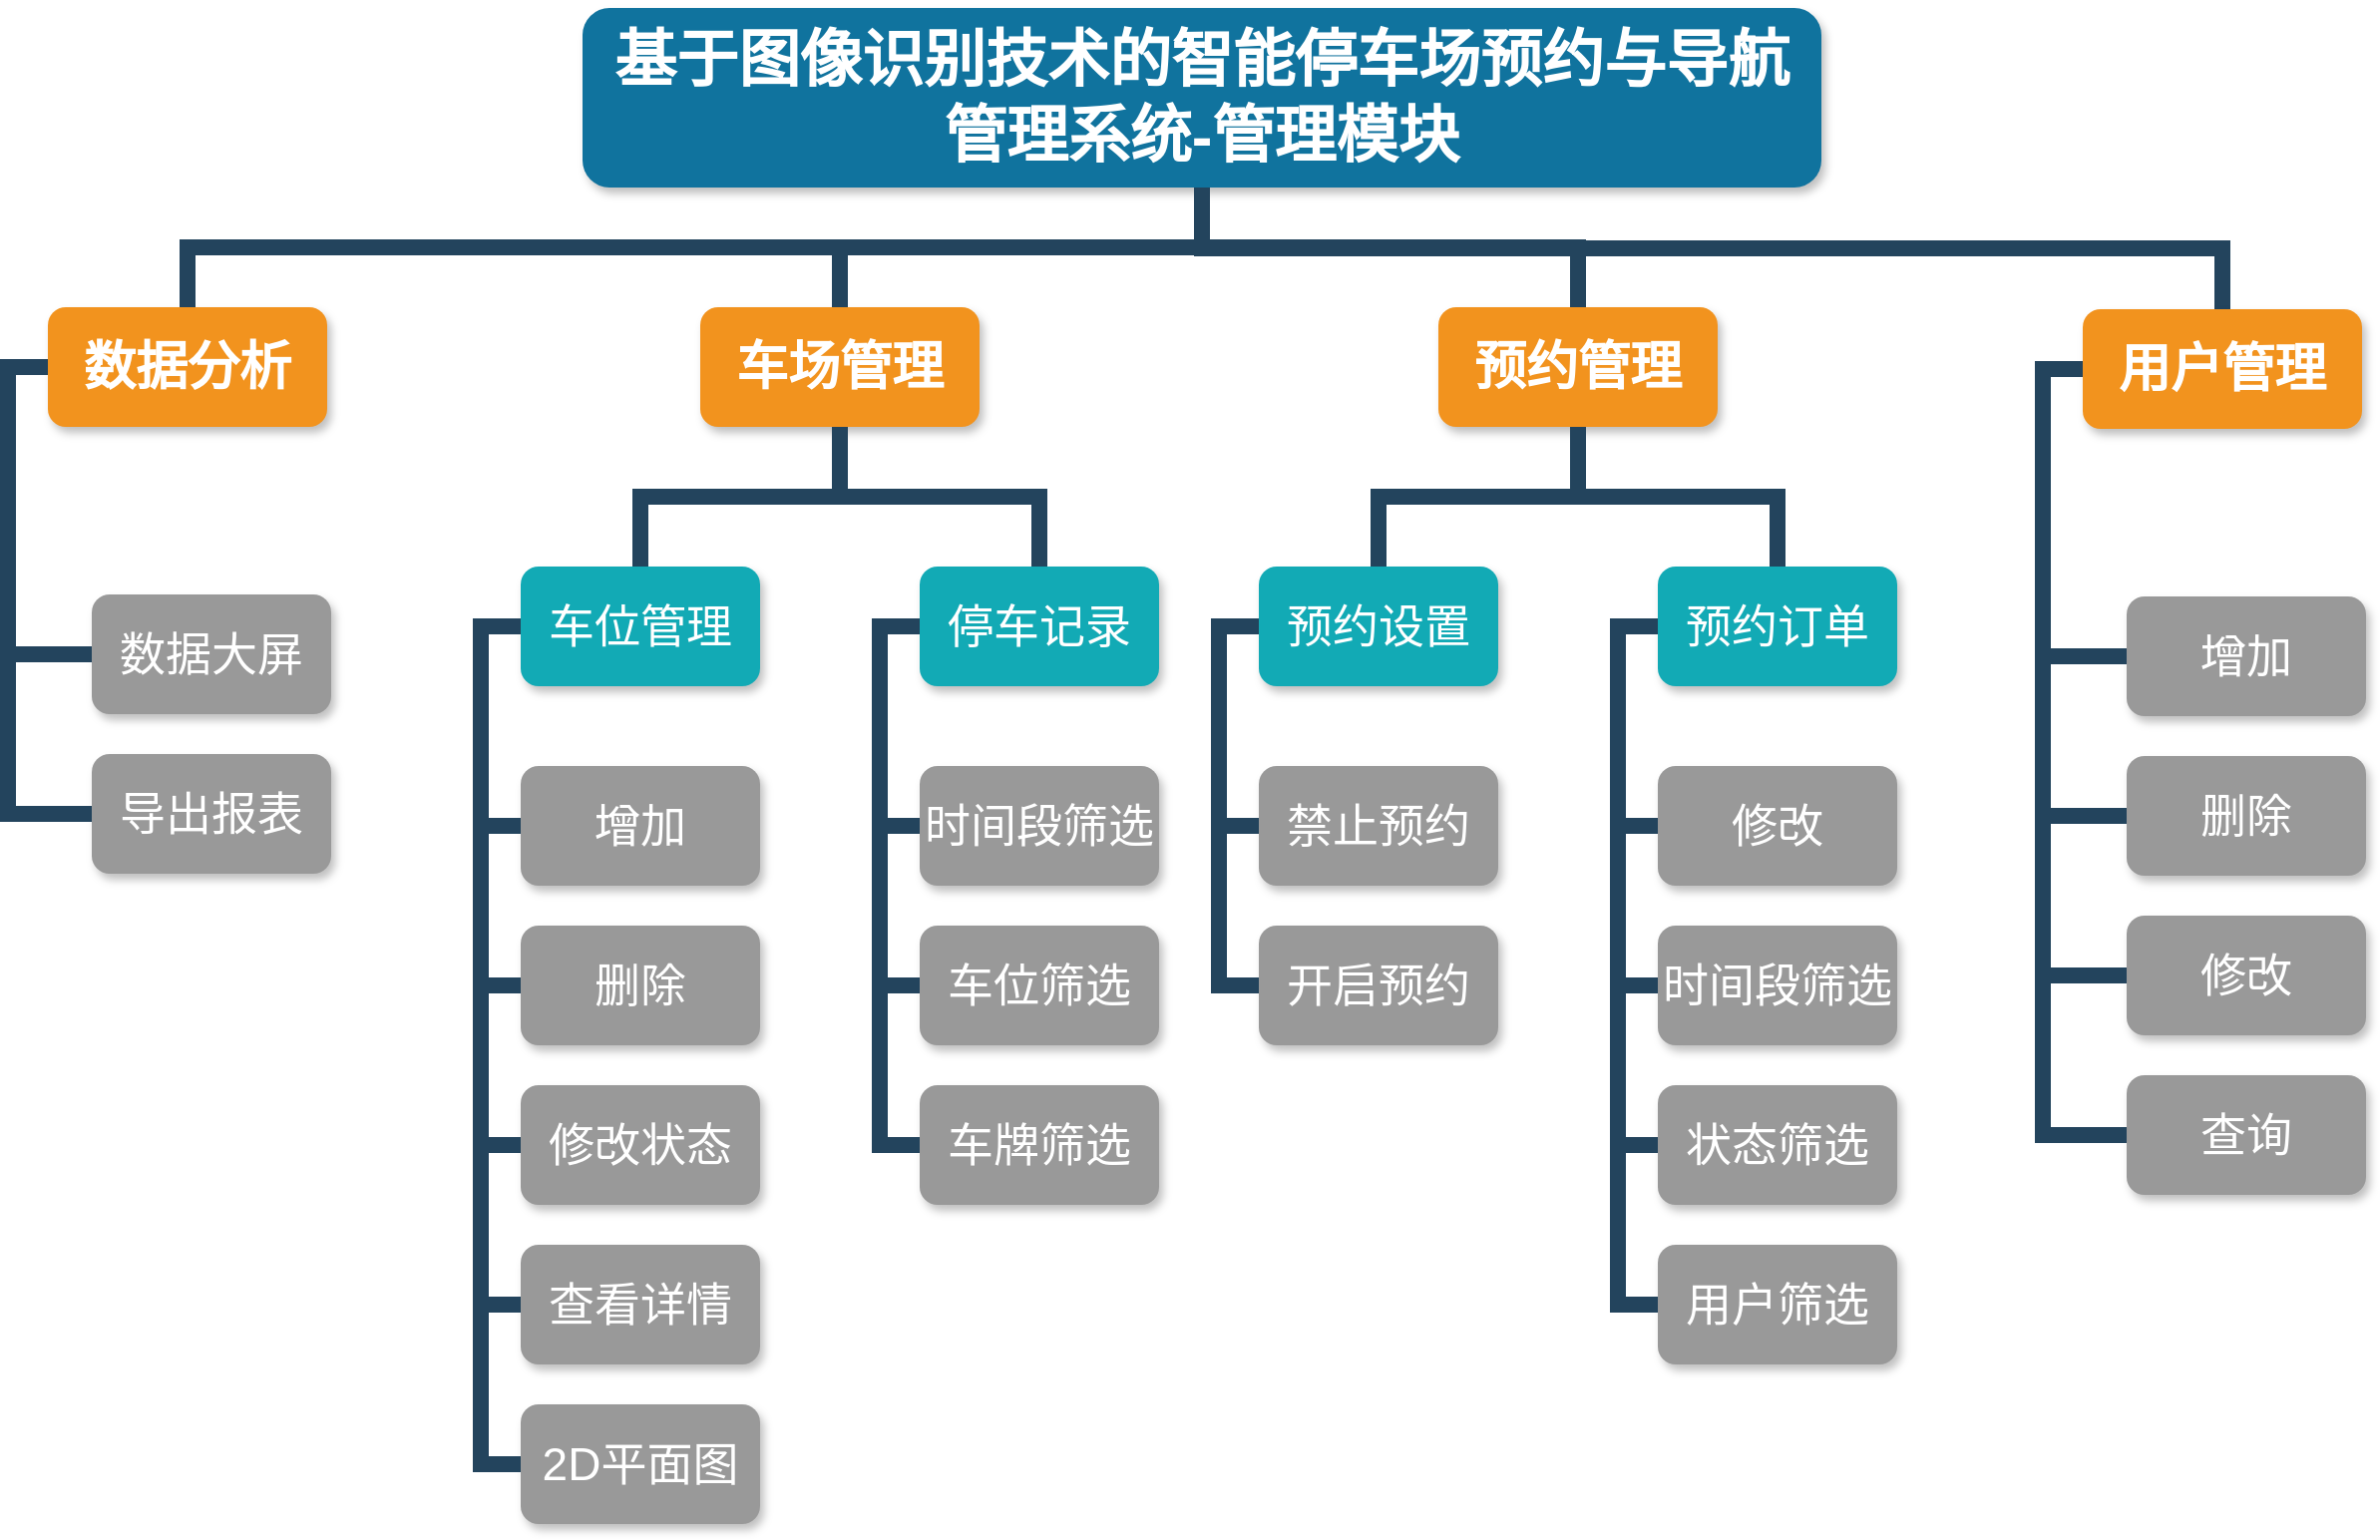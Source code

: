 <mxfile version="24.4.0" type="github">
  <diagram name="Page-1" id="64c3da0e-402f-94eb-ee01-a36477274f13">
    <mxGraphModel dx="1818" dy="1049" grid="0" gridSize="10" guides="1" tooltips="1" connect="1" arrows="1" fold="1" page="0" pageScale="1" pageWidth="1169" pageHeight="826" background="none" math="0" shadow="0">
      <root>
        <mxCell id="0" />
        <mxCell id="1" parent="0" />
        <mxCell id="2" value="基于图像识别技术的智能停车场预约与导航管理系统-管理模块" style="whiteSpace=wrap;rounded=1;shadow=1;fillColor=#10739E;strokeColor=none;fontColor=#FFFFFF;fontStyle=1;fontSize=31;" parent="1" vertex="1">
          <mxGeometry x="841" y="20" width="621" height="90" as="geometry" />
        </mxCell>
        <mxCell id="4" value="数据分析" style="whiteSpace=wrap;rounded=1;fillColor=#F2931E;strokeColor=none;shadow=1;fontColor=#FFFFFF;fontStyle=1;fontSize=26;" parent="1" vertex="1">
          <mxGeometry x="573" y="170.0" width="140" height="60" as="geometry" />
        </mxCell>
        <mxCell id="6" value="车场管理" style="whiteSpace=wrap;rounded=1;fillColor=#F2931E;strokeColor=none;shadow=1;fontColor=#FFFFFF;fontStyle=1;fontSize=26;" parent="1" vertex="1">
          <mxGeometry x="900" y="170.0" width="140" height="60" as="geometry" />
        </mxCell>
        <mxCell id="7" value="预约管理" style="whiteSpace=wrap;rounded=1;fillColor=#F2931E;strokeColor=none;shadow=1;fontColor=#FFFFFF;fontStyle=1;fontSize=26;" parent="1" vertex="1">
          <mxGeometry x="1270" y="170.0" width="140" height="60" as="geometry" />
        </mxCell>
        <mxCell id="45" value="数据大屏" style="whiteSpace=wrap;rounded=1;fillColor=#999999;strokeColor=none;shadow=1;fontColor=#FFFFFF;fontStyle=0;fontSize=23;" parent="1" vertex="1">
          <mxGeometry x="595.0" y="314.0" width="120" height="60" as="geometry" />
        </mxCell>
        <mxCell id="46" value="导出报表" style="whiteSpace=wrap;rounded=1;fillColor=#999999;strokeColor=none;shadow=1;fontColor=#FFFFFF;fontStyle=0;fontSize=23;" parent="1" vertex="1">
          <mxGeometry x="595.0" y="394.0" width="120" height="60" as="geometry" />
        </mxCell>
        <mxCell id="118" value="" style="edgeStyle=elbowEdgeStyle;elbow=horizontal;rounded=0;fontColor=#000000;endArrow=none;endFill=0;strokeWidth=8;strokeColor=#23445D;exitX=0;exitY=0.5;exitDx=0;exitDy=0;" parent="1" source="4" target="45" edge="1">
          <mxGeometry width="100" height="100" relative="1" as="geometry">
            <mxPoint x="595" y="244.0" as="sourcePoint" />
            <mxPoint x="585.0" y="344" as="targetPoint" />
            <Array as="points">
              <mxPoint x="553" y="280" />
            </Array>
          </mxGeometry>
        </mxCell>
        <mxCell id="119" value="" style="edgeStyle=elbowEdgeStyle;elbow=horizontal;rounded=0;fontColor=#000000;endArrow=none;endFill=0;strokeWidth=8;strokeColor=#23445D;" parent="1" target="46" edge="1">
          <mxGeometry width="100" height="100" relative="1" as="geometry">
            <mxPoint x="563" y="200" as="sourcePoint" />
            <mxPoint x="585.0" y="424" as="targetPoint" />
            <Array as="points">
              <mxPoint x="553" y="320" />
            </Array>
          </mxGeometry>
        </mxCell>
        <mxCell id="133" value="车位管理" style="whiteSpace=wrap;rounded=1;fillColor=#12AAB5;strokeColor=none;shadow=1;fontColor=#FFFFFF;fontSize=23;" parent="1" vertex="1">
          <mxGeometry x="810.0" y="300.0" width="120" height="60" as="geometry" />
        </mxCell>
        <mxCell id="134" value="停车记录" style="whiteSpace=wrap;rounded=1;fillColor=#12AAB5;strokeColor=none;shadow=1;fontColor=#FFFFFF;fontSize=23;" parent="1" vertex="1">
          <mxGeometry x="1010.0" y="300.0" width="120" height="60" as="geometry" />
        </mxCell>
        <mxCell id="135" value="增加" style="whiteSpace=wrap;rounded=1;fillColor=#999999;strokeColor=none;shadow=1;fontColor=#FFFFFF;fontStyle=0;fontSize=23;" parent="1" vertex="1">
          <mxGeometry x="810.0" y="400.0" width="120" height="60" as="geometry" />
        </mxCell>
        <mxCell id="136" value="删除" style="whiteSpace=wrap;rounded=1;fillColor=#999999;strokeColor=none;shadow=1;fontColor=#FFFFFF;fontStyle=0;fontSize=23;" parent="1" vertex="1">
          <mxGeometry x="810.0" y="480.0" width="120" height="60" as="geometry" />
        </mxCell>
        <mxCell id="137" value="修改状态" style="whiteSpace=wrap;rounded=1;fillColor=#999999;strokeColor=none;shadow=1;fontColor=#FFFFFF;fontStyle=0;fontSize=23;" parent="1" vertex="1">
          <mxGeometry x="810.0" y="560.0" width="120" height="60" as="geometry" />
        </mxCell>
        <mxCell id="138" value="查看详情" style="whiteSpace=wrap;rounded=1;fillColor=#999999;strokeColor=none;shadow=1;fontColor=#FFFFFF;fontStyle=0;fontSize=23;" parent="1" vertex="1">
          <mxGeometry x="810" y="640.0" width="120" height="60" as="geometry" />
        </mxCell>
        <mxCell id="139" value="2D平面图" style="whiteSpace=wrap;rounded=1;fillColor=#999999;strokeColor=none;shadow=1;fontColor=#FFFFFF;fontStyle=0;fontSize=23;" parent="1" vertex="1">
          <mxGeometry x="810.0" y="720.0" width="120" height="60" as="geometry" />
        </mxCell>
        <mxCell id="140" value="时间段筛选" style="whiteSpace=wrap;rounded=1;fillColor=#999999;strokeColor=none;shadow=1;fontColor=#FFFFFF;fontStyle=0;fontSize=23;" parent="1" vertex="1">
          <mxGeometry x="1010.0" y="400.0" width="120" height="60" as="geometry" />
        </mxCell>
        <mxCell id="141" value="车位筛选" style="whiteSpace=wrap;rounded=1;fillColor=#999999;strokeColor=none;shadow=1;fontColor=#FFFFFF;fontStyle=0;fontSize=23;" parent="1" vertex="1">
          <mxGeometry x="1010.0" y="480.0" width="120" height="60" as="geometry" />
        </mxCell>
        <mxCell id="142" value="车牌筛选" style="whiteSpace=wrap;rounded=1;fillColor=#999999;strokeColor=none;shadow=1;fontColor=#FFFFFF;fontStyle=0;fontSize=23;" parent="1" vertex="1">
          <mxGeometry x="1010.0" y="560.0" width="120" height="60" as="geometry" />
        </mxCell>
        <mxCell id="145" value="" style="edgeStyle=elbowEdgeStyle;elbow=horizontal;rounded=0;fontColor=#000000;endArrow=none;endFill=0;strokeWidth=8;strokeColor=#23445D;fontSize=23;" parent="1" source="133" target="135" edge="1">
          <mxGeometry width="100" height="100" relative="1" as="geometry">
            <mxPoint x="790" y="330.0" as="sourcePoint" />
            <mxPoint x="800.0" y="430" as="targetPoint" />
            <Array as="points">
              <mxPoint x="790" y="380" />
            </Array>
          </mxGeometry>
        </mxCell>
        <mxCell id="146" value="" style="edgeStyle=elbowEdgeStyle;elbow=horizontal;rounded=0;fontColor=#000000;endArrow=none;endFill=0;strokeWidth=8;strokeColor=#23445D;fontSize=23;" parent="1" source="133" target="136" edge="1">
          <mxGeometry width="100" height="100" relative="1" as="geometry">
            <mxPoint x="800" y="330" as="sourcePoint" />
            <mxPoint x="800.0" y="510" as="targetPoint" />
            <Array as="points">
              <mxPoint x="790" y="420" />
            </Array>
          </mxGeometry>
        </mxCell>
        <mxCell id="147" value="" style="edgeStyle=elbowEdgeStyle;elbow=horizontal;rounded=0;fontColor=#000000;endArrow=none;endFill=0;strokeWidth=8;strokeColor=#23445D;fontSize=23;" parent="1" source="133" target="139" edge="1">
          <mxGeometry width="100" height="100" relative="1" as="geometry">
            <mxPoint x="800" y="330" as="sourcePoint" />
            <mxPoint x="800" y="750" as="targetPoint" />
            <Array as="points">
              <mxPoint x="790" y="550" />
            </Array>
          </mxGeometry>
        </mxCell>
        <mxCell id="148" value="" style="edgeStyle=elbowEdgeStyle;elbow=horizontal;rounded=0;fontColor=#000000;endArrow=none;endFill=0;strokeWidth=8;strokeColor=#23445D;fontSize=23;" parent="1" source="133" target="138" edge="1">
          <mxGeometry width="100" height="100" relative="1" as="geometry">
            <mxPoint x="800" y="330" as="sourcePoint" />
            <mxPoint x="800" y="670" as="targetPoint" />
            <Array as="points">
              <mxPoint x="790" y="500" />
            </Array>
          </mxGeometry>
        </mxCell>
        <mxCell id="149" value="" style="edgeStyle=elbowEdgeStyle;elbow=horizontal;rounded=0;fontColor=#000000;endArrow=none;endFill=0;strokeWidth=8;strokeColor=#23445D;fontSize=23;" parent="1" source="133" target="137" edge="1">
          <mxGeometry width="100" height="100" relative="1" as="geometry">
            <mxPoint x="800" y="330" as="sourcePoint" />
            <mxPoint x="800.0" y="590" as="targetPoint" />
            <Array as="points">
              <mxPoint x="790" y="470" />
            </Array>
          </mxGeometry>
        </mxCell>
        <mxCell id="150" value="" style="edgeStyle=elbowEdgeStyle;elbow=horizontal;rounded=0;fontColor=#000000;endArrow=none;endFill=0;strokeWidth=8;strokeColor=#23445D;fontSize=23;" parent="1" source="134" target="140" edge="1">
          <mxGeometry width="100" height="100" relative="1" as="geometry">
            <mxPoint x="980" y="330.0" as="sourcePoint" />
            <mxPoint x="990.0" y="430" as="targetPoint" />
            <Array as="points">
              <mxPoint x="990" y="380" />
            </Array>
          </mxGeometry>
        </mxCell>
        <mxCell id="151" value="" style="edgeStyle=elbowEdgeStyle;elbow=horizontal;rounded=0;fontColor=#000000;endArrow=none;endFill=0;strokeWidth=8;strokeColor=#23445D;fontSize=23;" parent="1" source="134" target="141" edge="1">
          <mxGeometry width="100" height="100" relative="1" as="geometry">
            <mxPoint x="990" y="330" as="sourcePoint" />
            <mxPoint x="990.0" y="510" as="targetPoint" />
            <Array as="points">
              <mxPoint x="990" y="420" />
            </Array>
          </mxGeometry>
        </mxCell>
        <mxCell id="154" value="" style="edgeStyle=elbowEdgeStyle;elbow=horizontal;rounded=0;fontColor=#000000;endArrow=none;endFill=0;strokeWidth=8;strokeColor=#23445D;fontSize=23;" parent="1" source="134" target="142" edge="1">
          <mxGeometry width="100" height="100" relative="1" as="geometry">
            <mxPoint x="990" y="330" as="sourcePoint" />
            <mxPoint x="990.0" y="590" as="targetPoint" />
            <Array as="points">
              <mxPoint x="990" y="470" />
            </Array>
          </mxGeometry>
        </mxCell>
        <mxCell id="155" value="预约设置" style="whiteSpace=wrap;rounded=1;fillColor=#12AAB5;strokeColor=none;shadow=1;fontColor=#FFFFFF;fontSize=23;" parent="1" vertex="1">
          <mxGeometry x="1180.0" y="300.0" width="120" height="60" as="geometry" />
        </mxCell>
        <mxCell id="156" value="预约订单" style="whiteSpace=wrap;rounded=1;fillColor=#12AAB5;strokeColor=none;shadow=1;fontColor=#FFFFFF;fontSize=23;" parent="1" vertex="1">
          <mxGeometry x="1380.0" y="300.0" width="120" height="60" as="geometry" />
        </mxCell>
        <mxCell id="157" value="禁止预约" style="whiteSpace=wrap;rounded=1;fillColor=#999999;strokeColor=none;shadow=1;fontColor=#FFFFFF;fontStyle=0;fontSize=23;" parent="1" vertex="1">
          <mxGeometry x="1180.0" y="400.0" width="120" height="60" as="geometry" />
        </mxCell>
        <mxCell id="158" value="开启预约" style="whiteSpace=wrap;rounded=1;fillColor=#999999;strokeColor=none;shadow=1;fontColor=#FFFFFF;fontStyle=0;fontSize=23;" parent="1" vertex="1">
          <mxGeometry x="1180" y="480.0" width="120" height="60" as="geometry" />
        </mxCell>
        <mxCell id="162" value="修改" style="whiteSpace=wrap;rounded=1;fillColor=#999999;strokeColor=none;shadow=1;fontColor=#FFFFFF;fontStyle=0;fontSize=23;" parent="1" vertex="1">
          <mxGeometry x="1380.0" y="400.0" width="120" height="60" as="geometry" />
        </mxCell>
        <mxCell id="163" value="时间段筛选" style="whiteSpace=wrap;rounded=1;fillColor=#999999;strokeColor=none;shadow=1;fontColor=#FFFFFF;fontStyle=0;fontSize=23;" parent="1" vertex="1">
          <mxGeometry x="1380.0" y="480.0" width="120" height="60" as="geometry" />
        </mxCell>
        <mxCell id="164" value="状态筛选" style="whiteSpace=wrap;rounded=1;fillColor=#999999;strokeColor=none;shadow=1;fontColor=#FFFFFF;fontStyle=0;fontSize=23;" parent="1" vertex="1">
          <mxGeometry x="1380.0" y="560.0" width="120" height="60" as="geometry" />
        </mxCell>
        <mxCell id="165" value="用户筛选" style="whiteSpace=wrap;rounded=1;fillColor=#999999;strokeColor=none;shadow=1;fontColor=#FFFFFF;fontStyle=0;fontSize=23;" parent="1" vertex="1">
          <mxGeometry x="1380.0" y="640.0" width="120" height="60" as="geometry" />
        </mxCell>
        <mxCell id="167" value="" style="edgeStyle=elbowEdgeStyle;elbow=horizontal;rounded=0;fontColor=#000000;endArrow=none;endFill=0;strokeWidth=8;strokeColor=#23445D;fontSize=23;" parent="1" source="155" target="157" edge="1">
          <mxGeometry width="100" height="100" relative="1" as="geometry">
            <mxPoint x="1160" y="330.0" as="sourcePoint" />
            <mxPoint x="1170.0" y="430.0" as="targetPoint" />
            <Array as="points">
              <mxPoint x="1160" y="380.0" />
            </Array>
          </mxGeometry>
        </mxCell>
        <mxCell id="168" value="" style="edgeStyle=elbowEdgeStyle;elbow=horizontal;rounded=0;fontColor=#000000;endArrow=none;endFill=0;strokeWidth=8;strokeColor=#23445D;fontSize=23;" parent="1" source="155" target="158" edge="1">
          <mxGeometry width="100" height="100" relative="1" as="geometry">
            <mxPoint x="1170" y="330.0" as="sourcePoint" />
            <mxPoint x="1170.0" y="510.0" as="targetPoint" />
            <Array as="points">
              <mxPoint x="1160" y="420.0" />
            </Array>
          </mxGeometry>
        </mxCell>
        <mxCell id="172" value="" style="edgeStyle=elbowEdgeStyle;elbow=horizontal;rounded=0;fontColor=#000000;endArrow=none;endFill=0;strokeWidth=8;strokeColor=#23445D;fontSize=23;" parent="1" source="156" target="162" edge="1">
          <mxGeometry width="100" height="100" relative="1" as="geometry">
            <mxPoint x="1350" y="330.0" as="sourcePoint" />
            <mxPoint x="1360.0" y="430.0" as="targetPoint" />
            <Array as="points">
              <mxPoint x="1360" y="380.0" />
            </Array>
          </mxGeometry>
        </mxCell>
        <mxCell id="173" value="" style="edgeStyle=elbowEdgeStyle;elbow=horizontal;rounded=0;fontColor=#000000;endArrow=none;endFill=0;strokeWidth=8;strokeColor=#23445D;fontSize=23;" parent="1" source="156" target="163" edge="1">
          <mxGeometry width="100" height="100" relative="1" as="geometry">
            <mxPoint x="1360" y="330.0" as="sourcePoint" />
            <mxPoint x="1360.0" y="510.0" as="targetPoint" />
            <Array as="points">
              <mxPoint x="1360" y="420.0" />
            </Array>
          </mxGeometry>
        </mxCell>
        <mxCell id="175" value="" style="edgeStyle=elbowEdgeStyle;elbow=horizontal;rounded=0;fontColor=#000000;endArrow=none;endFill=0;strokeWidth=8;strokeColor=#23445D;fontSize=23;" parent="1" source="156" target="165" edge="1">
          <mxGeometry width="100" height="100" relative="1" as="geometry">
            <mxPoint x="1360" y="330.0" as="sourcePoint" />
            <mxPoint x="1360" y="670.0" as="targetPoint" />
            <Array as="points">
              <mxPoint x="1360" y="500.0" />
            </Array>
          </mxGeometry>
        </mxCell>
        <mxCell id="176" value="" style="edgeStyle=elbowEdgeStyle;elbow=horizontal;rounded=0;fontColor=#000000;endArrow=none;endFill=0;strokeWidth=8;strokeColor=#23445D;fontSize=23;" parent="1" source="156" target="164" edge="1">
          <mxGeometry width="100" height="100" relative="1" as="geometry">
            <mxPoint x="1360" y="330.0" as="sourcePoint" />
            <mxPoint x="1360.0" y="590.0" as="targetPoint" />
            <Array as="points">
              <mxPoint x="1360" y="470.0" />
            </Array>
          </mxGeometry>
        </mxCell>
        <mxCell id="221" value="" style="edgeStyle=elbowEdgeStyle;elbow=vertical;rounded=0;fontColor=#000000;endArrow=none;endFill=0;strokeWidth=8;strokeColor=#23445D;" parent="1" source="6" target="133" edge="1">
          <mxGeometry width="100" height="100" relative="1" as="geometry">
            <mxPoint x="780" y="270" as="sourcePoint" />
            <mxPoint x="880" y="170" as="targetPoint" />
          </mxGeometry>
        </mxCell>
        <mxCell id="222" value="" style="edgeStyle=elbowEdgeStyle;elbow=vertical;rounded=0;fontColor=#000000;endArrow=none;endFill=0;strokeWidth=8;strokeColor=#23445D;" parent="1" source="6" target="134" edge="1">
          <mxGeometry width="100" height="100" relative="1" as="geometry">
            <mxPoint x="1030" y="280" as="sourcePoint" />
            <mxPoint x="1130" y="180" as="targetPoint" />
          </mxGeometry>
        </mxCell>
        <mxCell id="223" value="" style="edgeStyle=elbowEdgeStyle;elbow=vertical;rounded=0;fontColor=#000000;endArrow=none;endFill=0;strokeWidth=8;strokeColor=#23445D;" parent="1" source="7" target="155" edge="1">
          <mxGeometry width="100" height="100" relative="1" as="geometry">
            <mxPoint x="1340" y="300" as="sourcePoint" />
            <mxPoint x="1240" y="190" as="targetPoint" />
          </mxGeometry>
        </mxCell>
        <mxCell id="224" value="" style="edgeStyle=elbowEdgeStyle;elbow=vertical;rounded=0;fontColor=#000000;endArrow=none;endFill=0;strokeWidth=8;strokeColor=#23445D;" parent="1" source="7" target="156" edge="1">
          <mxGeometry width="100" height="100" relative="1" as="geometry">
            <mxPoint x="1430" y="290" as="sourcePoint" />
            <mxPoint x="1530" y="190" as="targetPoint" />
          </mxGeometry>
        </mxCell>
        <mxCell id="230" value="" style="edgeStyle=elbowEdgeStyle;elbow=vertical;rounded=0;fontColor=#000000;endArrow=none;endFill=0;strokeWidth=8;strokeColor=#23445D;fontSize=22;" parent="1" source="2" target="4" edge="1">
          <mxGeometry width="100" height="100" relative="1" as="geometry">
            <mxPoint x="550" y="150" as="sourcePoint" />
            <mxPoint x="650" y="50" as="targetPoint" />
          </mxGeometry>
        </mxCell>
        <mxCell id="231" value="" style="edgeStyle=elbowEdgeStyle;elbow=vertical;rounded=0;fontColor=#000000;endArrow=none;endFill=0;strokeWidth=8;strokeColor=#23445D;fontSize=22;" parent="1" source="2" target="6" edge="1">
          <mxGeometry width="100" height="100" relative="1" as="geometry">
            <mxPoint x="560" y="160" as="sourcePoint" />
            <mxPoint x="660" y="60" as="targetPoint" />
          </mxGeometry>
        </mxCell>
        <mxCell id="232" value="" style="edgeStyle=elbowEdgeStyle;elbow=vertical;rounded=0;fontColor=#000000;endArrow=none;endFill=0;strokeWidth=8;strokeColor=#23445D;fontSize=22;" parent="1" source="2" target="7" edge="1">
          <mxGeometry width="100" height="100" relative="1" as="geometry">
            <mxPoint x="570" y="170" as="sourcePoint" />
            <mxPoint x="670" y="70" as="targetPoint" />
          </mxGeometry>
        </mxCell>
        <mxCell id="233" value="" style="edgeStyle=elbowEdgeStyle;elbow=vertical;rounded=0;fontColor=#000000;endArrow=none;endFill=0;strokeWidth=8;strokeColor=#23445D;entryX=0.5;entryY=0;entryDx=0;entryDy=0;fontSize=22;" parent="1" source="2" target="1YZGZxJ3yRro4QZDPijv-245" edge="1">
          <mxGeometry width="100" height="100" relative="1" as="geometry">
            <mxPoint x="580" y="180" as="sourcePoint" />
            <mxPoint x="1710" y="170" as="targetPoint" />
          </mxGeometry>
        </mxCell>
        <mxCell id="1YZGZxJ3yRro4QZDPijv-245" value="用户管理" style="whiteSpace=wrap;rounded=1;fillColor=#F2931E;strokeColor=none;shadow=1;fontColor=#FFFFFF;fontStyle=1;fontSize=26;" vertex="1" parent="1">
          <mxGeometry x="1593" y="171.0" width="140" height="60" as="geometry" />
        </mxCell>
        <mxCell id="1YZGZxJ3yRro4QZDPijv-246" value="增加" style="whiteSpace=wrap;rounded=1;fillColor=#999999;strokeColor=none;shadow=1;fontColor=#FFFFFF;fontStyle=0;fontSize=23;" vertex="1" parent="1">
          <mxGeometry x="1615.0" y="315.0" width="120" height="60" as="geometry" />
        </mxCell>
        <mxCell id="1YZGZxJ3yRro4QZDPijv-247" value="删除" style="whiteSpace=wrap;rounded=1;fillColor=#999999;strokeColor=none;shadow=1;fontColor=#FFFFFF;fontStyle=0;fontSize=23;" vertex="1" parent="1">
          <mxGeometry x="1615" y="395.0" width="120" height="60" as="geometry" />
        </mxCell>
        <mxCell id="1YZGZxJ3yRro4QZDPijv-248" value="修改" style="whiteSpace=wrap;rounded=1;fillColor=#999999;strokeColor=none;shadow=1;fontColor=#FFFFFF;fontStyle=0;fontSize=23;" vertex="1" parent="1">
          <mxGeometry x="1615.0" y="475.0" width="120" height="60" as="geometry" />
        </mxCell>
        <mxCell id="1YZGZxJ3yRro4QZDPijv-249" value="查询" style="whiteSpace=wrap;rounded=1;fillColor=#999999;strokeColor=none;shadow=1;fontColor=#FFFFFF;fontStyle=0;fontSize=23;" vertex="1" parent="1">
          <mxGeometry x="1615" y="555.0" width="120" height="60" as="geometry" />
        </mxCell>
        <mxCell id="1YZGZxJ3yRro4QZDPijv-251" value="" style="edgeStyle=elbowEdgeStyle;elbow=horizontal;rounded=0;fontColor=#000000;endArrow=none;endFill=0;strokeWidth=8;strokeColor=#23445D;exitX=0;exitY=0.5;exitDx=0;exitDy=0;" edge="1" parent="1" source="1YZGZxJ3yRro4QZDPijv-245" target="1YZGZxJ3yRro4QZDPijv-246">
          <mxGeometry width="100" height="100" relative="1" as="geometry">
            <mxPoint x="1615" y="245.0" as="sourcePoint" />
            <mxPoint x="1605.0" y="345" as="targetPoint" />
            <Array as="points">
              <mxPoint x="1573" y="281" />
            </Array>
          </mxGeometry>
        </mxCell>
        <mxCell id="1YZGZxJ3yRro4QZDPijv-252" value="" style="edgeStyle=elbowEdgeStyle;elbow=horizontal;rounded=0;fontColor=#000000;endArrow=none;endFill=0;strokeWidth=8;strokeColor=#23445D;" edge="1" parent="1" target="1YZGZxJ3yRro4QZDPijv-247">
          <mxGeometry width="100" height="100" relative="1" as="geometry">
            <mxPoint x="1583" y="201" as="sourcePoint" />
            <mxPoint x="1605.0" y="425" as="targetPoint" />
            <Array as="points">
              <mxPoint x="1573" y="321" />
            </Array>
          </mxGeometry>
        </mxCell>
        <mxCell id="1YZGZxJ3yRro4QZDPijv-254" value="" style="edgeStyle=elbowEdgeStyle;elbow=horizontal;rounded=0;fontColor=#000000;endArrow=none;endFill=0;strokeWidth=8;strokeColor=#23445D;exitX=0;exitY=0.5;exitDx=0;exitDy=0;" edge="1" parent="1" source="1YZGZxJ3yRro4QZDPijv-245" target="1YZGZxJ3yRro4QZDPijv-249">
          <mxGeometry width="100" height="100" relative="1" as="geometry">
            <mxPoint x="1615" y="245.0" as="sourcePoint" />
            <mxPoint x="1605" y="585" as="targetPoint" />
            <Array as="points">
              <mxPoint x="1573" y="281" />
              <mxPoint x="1595" y="415" />
            </Array>
          </mxGeometry>
        </mxCell>
        <mxCell id="1YZGZxJ3yRro4QZDPijv-255" value="" style="edgeStyle=elbowEdgeStyle;elbow=horizontal;rounded=0;fontColor=#000000;endArrow=none;endFill=0;strokeWidth=8;strokeColor=#23445D;exitX=0;exitY=0.5;exitDx=0;exitDy=0;" edge="1" parent="1" source="1YZGZxJ3yRro4QZDPijv-245" target="1YZGZxJ3yRro4QZDPijv-248">
          <mxGeometry width="100" height="100" relative="1" as="geometry">
            <mxPoint x="1503" y="331.0" as="sourcePoint" />
            <mxPoint x="1493.0" y="591" as="targetPoint" />
            <Array as="points">
              <mxPoint x="1573" y="401" />
            </Array>
          </mxGeometry>
        </mxCell>
      </root>
    </mxGraphModel>
  </diagram>
</mxfile>
